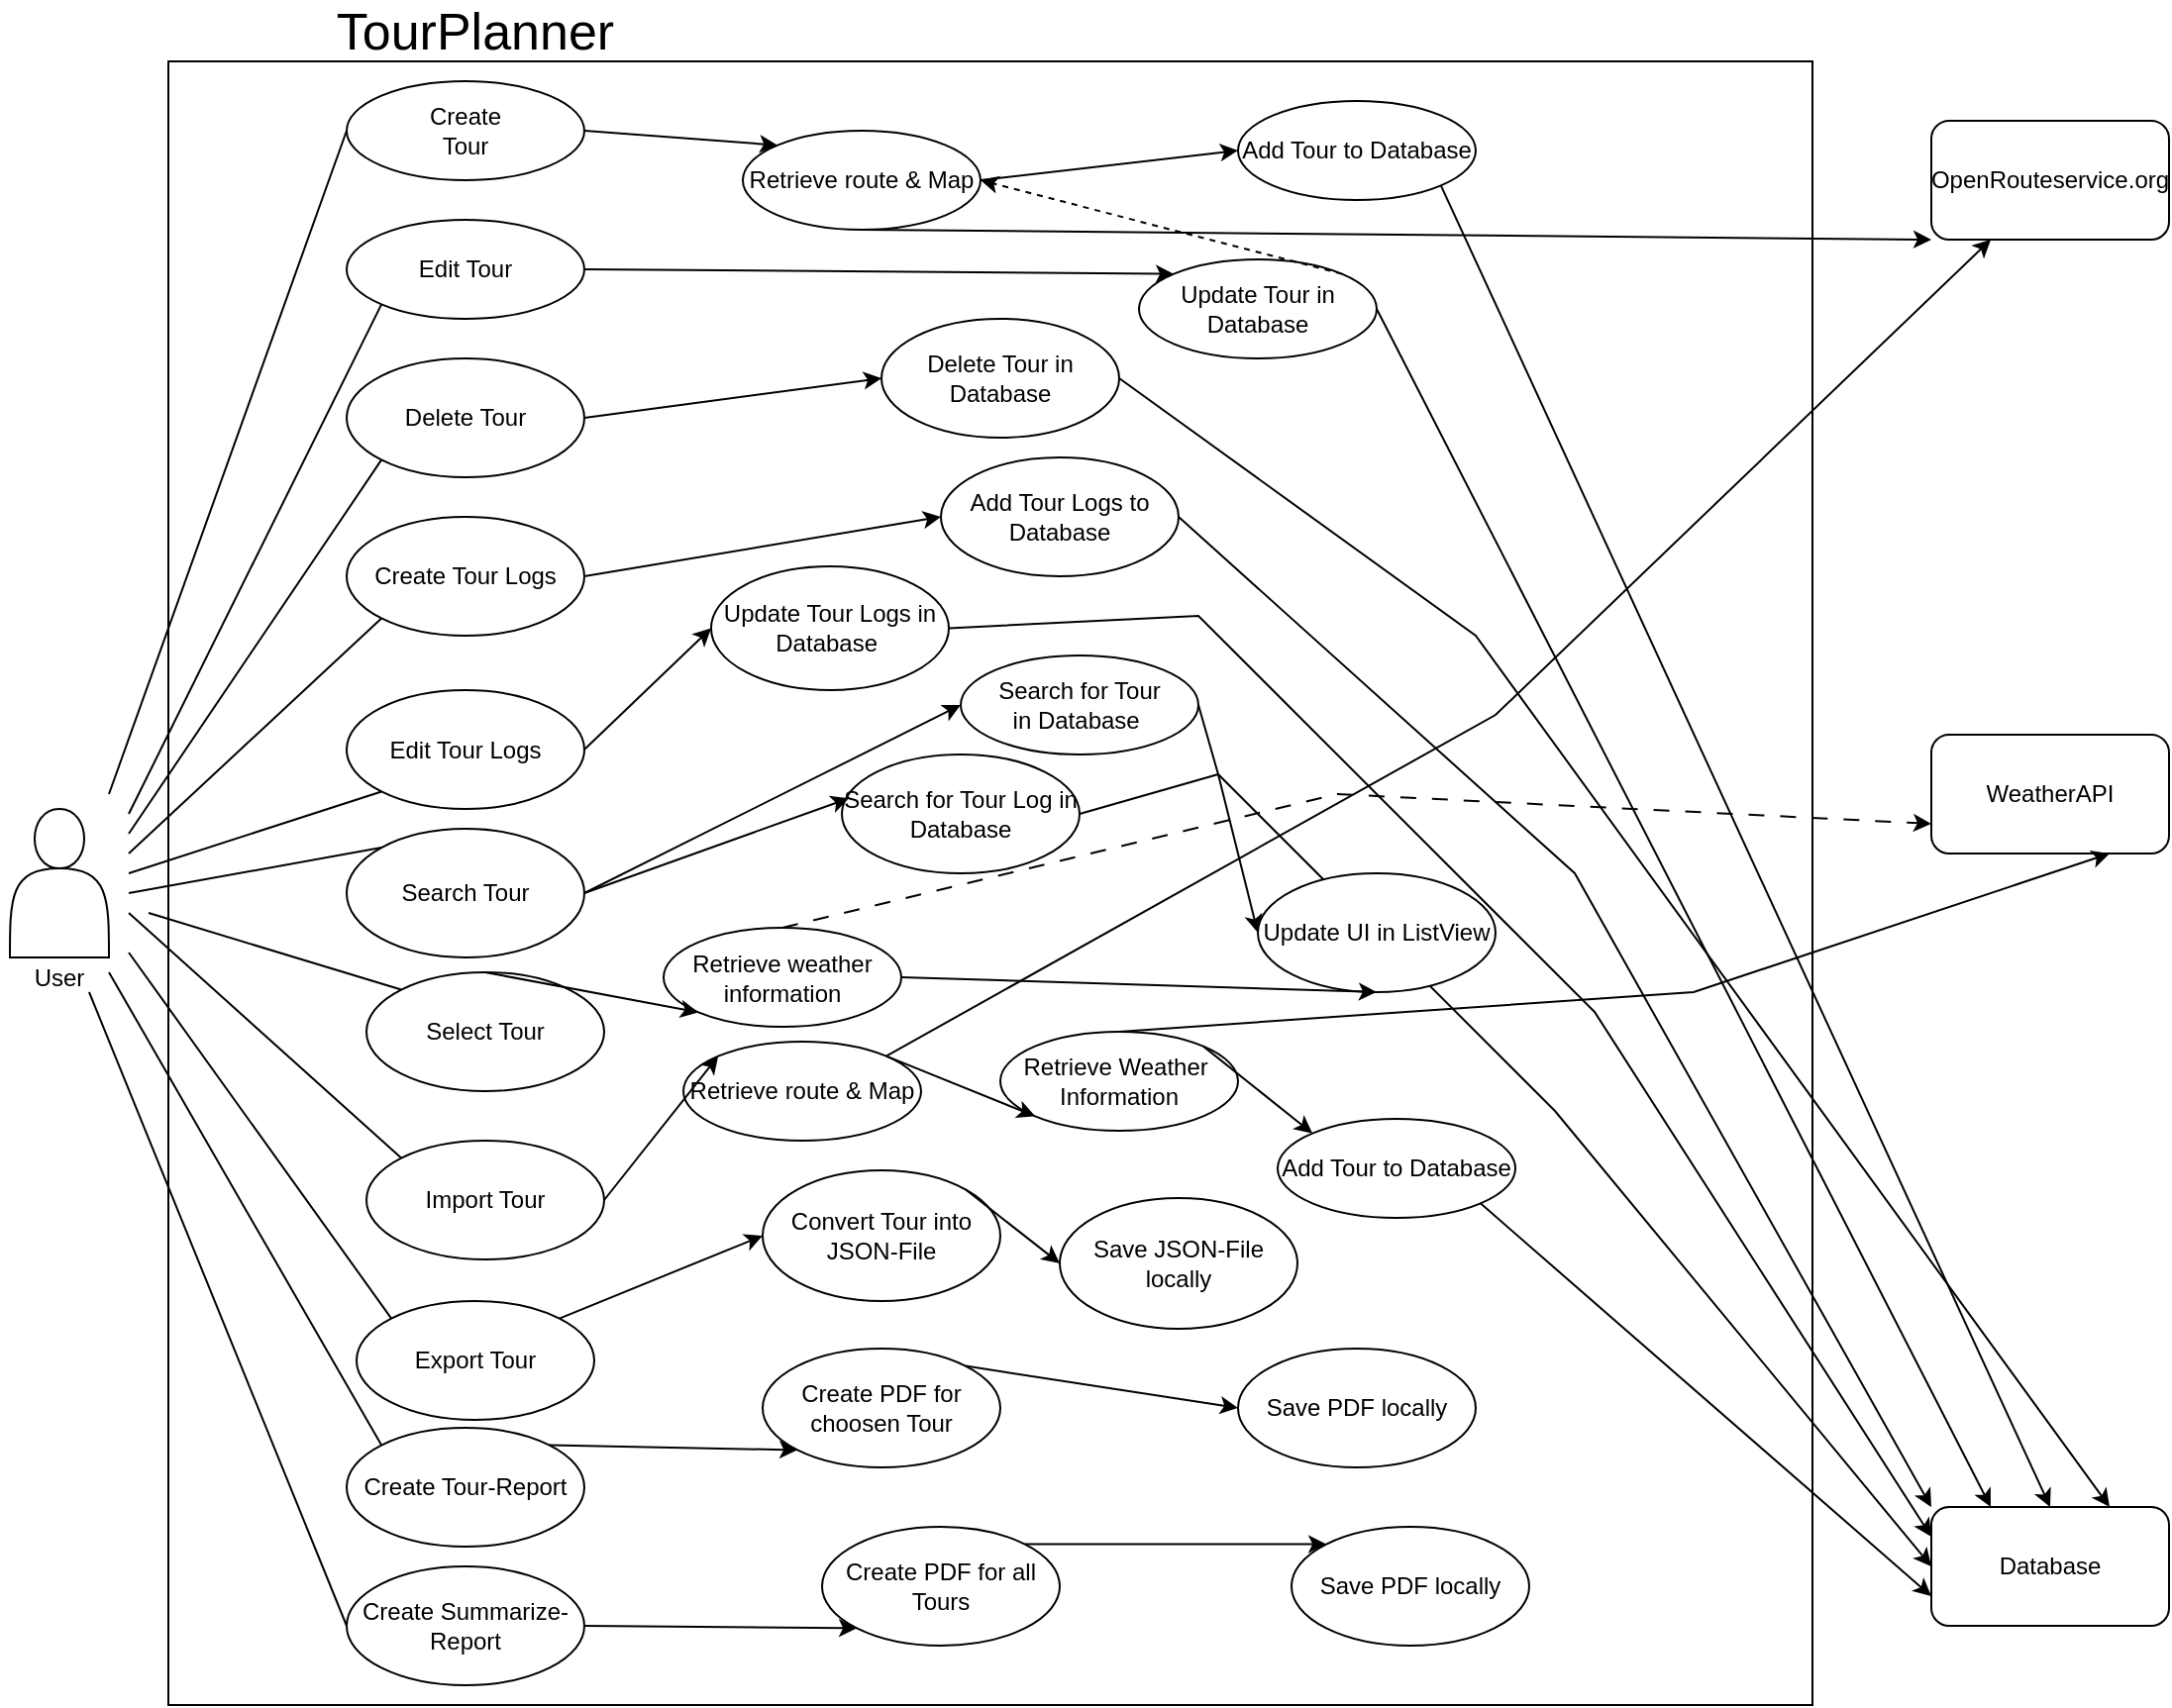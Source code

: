 <mxfile version="27.0.6">
  <diagram name="Seite-1" id="vnSra3b_y5CF4egK0JKF">
    <mxGraphModel dx="956" dy="538" grid="1" gridSize="10" guides="1" tooltips="1" connect="1" arrows="1" fold="1" page="1" pageScale="1" pageWidth="827" pageHeight="1169" math="0" shadow="0">
      <root>
        <mxCell id="0" />
        <mxCell id="1" parent="0" />
        <mxCell id="Kbu64mPvR5l6y5tztJap-2" value="" style="shape=actor;whiteSpace=wrap;html=1;" parent="1" vertex="1">
          <mxGeometry x="60" y="417.5" width="50" height="75" as="geometry" />
        </mxCell>
        <mxCell id="fxFDLCtM2jdAvqrhmvzJ-1" value="" style="whiteSpace=wrap;html=1;aspect=fixed;" parent="1" vertex="1">
          <mxGeometry x="140" y="40" width="830" height="830" as="geometry" />
        </mxCell>
        <mxCell id="fxFDLCtM2jdAvqrhmvzJ-2" value="WeatherAPI" style="rounded=1;whiteSpace=wrap;html=1;" parent="1" vertex="1">
          <mxGeometry x="1030" y="380" width="120" height="60" as="geometry" />
        </mxCell>
        <mxCell id="fxFDLCtM2jdAvqrhmvzJ-3" value="Database" style="rounded=1;whiteSpace=wrap;html=1;" parent="1" vertex="1">
          <mxGeometry x="1030" y="770" width="120" height="60" as="geometry" />
        </mxCell>
        <mxCell id="fxFDLCtM2jdAvqrhmvzJ-4" value="OpenRouteservice.org" style="rounded=1;whiteSpace=wrap;html=1;" parent="1" vertex="1">
          <mxGeometry x="1030" y="70" width="120" height="60" as="geometry" />
        </mxCell>
        <mxCell id="fxFDLCtM2jdAvqrhmvzJ-5" value="&lt;font style=&quot;font-size: 26px;&quot;&gt;TourPlanner&lt;/font&gt;" style="text;html=1;strokeColor=none;fillColor=none;align=center;verticalAlign=middle;whiteSpace=wrap;rounded=0;" parent="1" vertex="1">
          <mxGeometry x="140" y="10" width="310" height="30" as="geometry" />
        </mxCell>
        <mxCell id="fxFDLCtM2jdAvqrhmvzJ-6" value="Import Tour" style="ellipse;whiteSpace=wrap;html=1;" parent="1" vertex="1">
          <mxGeometry x="240" y="585" width="120" height="60" as="geometry" />
        </mxCell>
        <mxCell id="fxFDLCtM2jdAvqrhmvzJ-7" value="Edit Tour Logs" style="ellipse;whiteSpace=wrap;html=1;" parent="1" vertex="1">
          <mxGeometry x="230" y="357.5" width="120" height="60" as="geometry" />
        </mxCell>
        <mxCell id="fxFDLCtM2jdAvqrhmvzJ-8" value="Search Tour" style="ellipse;whiteSpace=wrap;html=1;" parent="1" vertex="1">
          <mxGeometry x="230" y="427.5" width="120" height="65" as="geometry" />
        </mxCell>
        <mxCell id="fxFDLCtM2jdAvqrhmvzJ-9" value="Create Tour Logs" style="ellipse;whiteSpace=wrap;html=1;" parent="1" vertex="1">
          <mxGeometry x="230" y="270" width="120" height="60" as="geometry" />
        </mxCell>
        <mxCell id="fxFDLCtM2jdAvqrhmvzJ-10" value="Delete Tour" style="ellipse;whiteSpace=wrap;html=1;" parent="1" vertex="1">
          <mxGeometry x="230" y="190" width="120" height="60" as="geometry" />
        </mxCell>
        <mxCell id="fxFDLCtM2jdAvqrhmvzJ-11" value="Edit Tour" style="ellipse;whiteSpace=wrap;html=1;" parent="1" vertex="1">
          <mxGeometry x="230" y="120" width="120" height="50" as="geometry" />
        </mxCell>
        <mxCell id="fxFDLCtM2jdAvqrhmvzJ-12" value="" style="ellipse;whiteSpace=wrap;html=1;" parent="1" vertex="1">
          <mxGeometry x="230" y="50" width="120" height="50" as="geometry" />
        </mxCell>
        <mxCell id="fxFDLCtM2jdAvqrhmvzJ-13" value="Export Tour" style="ellipse;whiteSpace=wrap;html=1;" parent="1" vertex="1">
          <mxGeometry x="235" y="666" width="120" height="60" as="geometry" />
        </mxCell>
        <mxCell id="fxFDLCtM2jdAvqrhmvzJ-14" value="Create Tour-Report" style="ellipse;whiteSpace=wrap;html=1;" parent="1" vertex="1">
          <mxGeometry x="230" y="730" width="120" height="60" as="geometry" />
        </mxCell>
        <mxCell id="fxFDLCtM2jdAvqrhmvzJ-16" value="Create Tour" style="text;html=1;strokeColor=none;fillColor=none;align=center;verticalAlign=middle;whiteSpace=wrap;rounded=0;" parent="1" vertex="1">
          <mxGeometry x="260" y="60" width="60" height="30" as="geometry" />
        </mxCell>
        <mxCell id="fxFDLCtM2jdAvqrhmvzJ-17" value="Create Summarize-Report" style="ellipse;whiteSpace=wrap;html=1;" parent="1" vertex="1">
          <mxGeometry x="230" y="800" width="120" height="60" as="geometry" />
        </mxCell>
        <mxCell id="fxFDLCtM2jdAvqrhmvzJ-19" value="Retrieve route &amp;amp; Map" style="ellipse;whiteSpace=wrap;html=1;" parent="1" vertex="1">
          <mxGeometry x="430" y="75" width="120" height="50" as="geometry" />
        </mxCell>
        <mxCell id="fxFDLCtM2jdAvqrhmvzJ-20" value="Add Tour to Database" style="ellipse;whiteSpace=wrap;html=1;" parent="1" vertex="1">
          <mxGeometry x="680" y="60" width="120" height="50" as="geometry" />
        </mxCell>
        <mxCell id="fxFDLCtM2jdAvqrhmvzJ-21" value="" style="endArrow=classic;html=1;rounded=0;exitX=1;exitY=0.5;exitDx=0;exitDy=0;entryX=0;entryY=0;entryDx=0;entryDy=0;" parent="1" source="fxFDLCtM2jdAvqrhmvzJ-12" target="fxFDLCtM2jdAvqrhmvzJ-19" edge="1">
          <mxGeometry width="50" height="50" relative="1" as="geometry">
            <mxPoint x="450" y="370" as="sourcePoint" />
            <mxPoint x="500" y="320" as="targetPoint" />
          </mxGeometry>
        </mxCell>
        <mxCell id="fxFDLCtM2jdAvqrhmvzJ-22" value="" style="endArrow=classic;html=1;rounded=0;exitX=0.5;exitY=1;exitDx=0;exitDy=0;entryX=0;entryY=1;entryDx=0;entryDy=0;" parent="1" source="fxFDLCtM2jdAvqrhmvzJ-19" target="fxFDLCtM2jdAvqrhmvzJ-4" edge="1">
          <mxGeometry width="50" height="50" relative="1" as="geometry">
            <mxPoint x="450" y="370" as="sourcePoint" />
            <mxPoint x="500" y="320" as="targetPoint" />
          </mxGeometry>
        </mxCell>
        <mxCell id="fxFDLCtM2jdAvqrhmvzJ-24" value="" style="endArrow=classic;html=1;rounded=0;exitX=1;exitY=0.5;exitDx=0;exitDy=0;entryX=0;entryY=0.5;entryDx=0;entryDy=0;" parent="1" source="fxFDLCtM2jdAvqrhmvzJ-19" target="fxFDLCtM2jdAvqrhmvzJ-20" edge="1">
          <mxGeometry width="50" height="50" relative="1" as="geometry">
            <mxPoint x="450" y="370" as="sourcePoint" />
            <mxPoint x="610" y="75" as="targetPoint" />
          </mxGeometry>
        </mxCell>
        <mxCell id="fxFDLCtM2jdAvqrhmvzJ-26" value="" style="endArrow=classic;html=1;rounded=0;exitX=1;exitY=1;exitDx=0;exitDy=0;entryX=0.5;entryY=0;entryDx=0;entryDy=0;" parent="1" source="fxFDLCtM2jdAvqrhmvzJ-20" target="fxFDLCtM2jdAvqrhmvzJ-3" edge="1">
          <mxGeometry width="50" height="50" relative="1" as="geometry">
            <mxPoint x="590" y="410" as="sourcePoint" />
            <mxPoint x="640" y="360" as="targetPoint" />
          </mxGeometry>
        </mxCell>
        <mxCell id="fxFDLCtM2jdAvqrhmvzJ-27" value="Update Tour in Database" style="ellipse;whiteSpace=wrap;html=1;" parent="1" vertex="1">
          <mxGeometry x="630" y="140" width="120" height="50" as="geometry" />
        </mxCell>
        <mxCell id="fxFDLCtM2jdAvqrhmvzJ-28" value="" style="endArrow=classic;html=1;rounded=0;exitX=1;exitY=0.5;exitDx=0;exitDy=0;entryX=0;entryY=0;entryDx=0;entryDy=0;" parent="1" source="fxFDLCtM2jdAvqrhmvzJ-11" target="fxFDLCtM2jdAvqrhmvzJ-27" edge="1">
          <mxGeometry width="50" height="50" relative="1" as="geometry">
            <mxPoint x="630" y="440" as="sourcePoint" />
            <mxPoint x="680" y="390" as="targetPoint" />
          </mxGeometry>
        </mxCell>
        <mxCell id="fxFDLCtM2jdAvqrhmvzJ-29" value="" style="endArrow=classic;html=1;rounded=0;exitX=1;exitY=0.5;exitDx=0;exitDy=0;entryX=0.25;entryY=0;entryDx=0;entryDy=0;" parent="1" source="fxFDLCtM2jdAvqrhmvzJ-27" target="fxFDLCtM2jdAvqrhmvzJ-3" edge="1">
          <mxGeometry width="50" height="50" relative="1" as="geometry">
            <mxPoint x="630" y="440" as="sourcePoint" />
            <mxPoint x="680" y="390" as="targetPoint" />
          </mxGeometry>
        </mxCell>
        <mxCell id="fxFDLCtM2jdAvqrhmvzJ-30" value="" style="endArrow=classic;html=1;rounded=0;dashed=1;exitX=1;exitY=0;exitDx=0;exitDy=0;entryX=1;entryY=0.5;entryDx=0;entryDy=0;" parent="1" source="fxFDLCtM2jdAvqrhmvzJ-27" target="fxFDLCtM2jdAvqrhmvzJ-19" edge="1">
          <mxGeometry width="50" height="50" relative="1" as="geometry">
            <mxPoint x="680" y="470" as="sourcePoint" />
            <mxPoint x="730" y="420" as="targetPoint" />
          </mxGeometry>
        </mxCell>
        <mxCell id="fxFDLCtM2jdAvqrhmvzJ-32" value="Delete Tour in Database" style="ellipse;whiteSpace=wrap;html=1;" parent="1" vertex="1">
          <mxGeometry x="500" y="170" width="120" height="60" as="geometry" />
        </mxCell>
        <mxCell id="fxFDLCtM2jdAvqrhmvzJ-33" value="" style="endArrow=classic;html=1;rounded=0;exitX=1;exitY=0.5;exitDx=0;exitDy=0;entryX=0;entryY=0.5;entryDx=0;entryDy=0;" parent="1" source="fxFDLCtM2jdAvqrhmvzJ-10" target="fxFDLCtM2jdAvqrhmvzJ-32" edge="1">
          <mxGeometry width="50" height="50" relative="1" as="geometry">
            <mxPoint x="680" y="470" as="sourcePoint" />
            <mxPoint x="730" y="420" as="targetPoint" />
          </mxGeometry>
        </mxCell>
        <mxCell id="fxFDLCtM2jdAvqrhmvzJ-34" value="" style="endArrow=classic;html=1;rounded=0;exitX=1;exitY=0.5;exitDx=0;exitDy=0;entryX=0.75;entryY=0;entryDx=0;entryDy=0;" parent="1" source="fxFDLCtM2jdAvqrhmvzJ-32" target="fxFDLCtM2jdAvqrhmvzJ-3" edge="1">
          <mxGeometry width="50" height="50" relative="1" as="geometry">
            <mxPoint x="680" y="470" as="sourcePoint" />
            <mxPoint x="730" y="420" as="targetPoint" />
            <Array as="points">
              <mxPoint x="800" y="330" />
            </Array>
          </mxGeometry>
        </mxCell>
        <mxCell id="fxFDLCtM2jdAvqrhmvzJ-35" value="Add Tour Logs to Database" style="ellipse;whiteSpace=wrap;html=1;" parent="1" vertex="1">
          <mxGeometry x="530" y="240" width="120" height="60" as="geometry" />
        </mxCell>
        <mxCell id="fxFDLCtM2jdAvqrhmvzJ-36" value="" style="endArrow=classic;html=1;rounded=0;exitX=1;exitY=0.5;exitDx=0;exitDy=0;entryX=0;entryY=0.5;entryDx=0;entryDy=0;" parent="1" source="fxFDLCtM2jdAvqrhmvzJ-9" target="fxFDLCtM2jdAvqrhmvzJ-35" edge="1">
          <mxGeometry width="50" height="50" relative="1" as="geometry">
            <mxPoint x="680" y="470" as="sourcePoint" />
            <mxPoint x="730" y="420" as="targetPoint" />
          </mxGeometry>
        </mxCell>
        <mxCell id="fxFDLCtM2jdAvqrhmvzJ-37" value="" style="endArrow=classic;html=1;rounded=0;exitX=1;exitY=0.5;exitDx=0;exitDy=0;entryX=0;entryY=0;entryDx=0;entryDy=0;" parent="1" source="fxFDLCtM2jdAvqrhmvzJ-35" target="fxFDLCtM2jdAvqrhmvzJ-3" edge="1">
          <mxGeometry width="50" height="50" relative="1" as="geometry">
            <mxPoint x="680" y="470" as="sourcePoint" />
            <mxPoint x="730" y="420" as="targetPoint" />
            <Array as="points">
              <mxPoint x="850" y="450" />
            </Array>
          </mxGeometry>
        </mxCell>
        <mxCell id="fxFDLCtM2jdAvqrhmvzJ-38" value="Update Tour Logs in Database&amp;nbsp;" style="ellipse;whiteSpace=wrap;html=1;" parent="1" vertex="1">
          <mxGeometry x="414" y="295" width="120" height="62.5" as="geometry" />
        </mxCell>
        <mxCell id="fxFDLCtM2jdAvqrhmvzJ-39" value="" style="endArrow=classic;html=1;rounded=0;exitX=1;exitY=0.5;exitDx=0;exitDy=0;entryX=0;entryY=0.5;entryDx=0;entryDy=0;" parent="1" source="fxFDLCtM2jdAvqrhmvzJ-7" target="fxFDLCtM2jdAvqrhmvzJ-38" edge="1">
          <mxGeometry width="50" height="50" relative="1" as="geometry">
            <mxPoint x="680" y="470" as="sourcePoint" />
            <mxPoint x="730" y="420" as="targetPoint" />
          </mxGeometry>
        </mxCell>
        <mxCell id="fxFDLCtM2jdAvqrhmvzJ-40" value="" style="endArrow=classic;html=1;rounded=0;exitX=1;exitY=0.5;exitDx=0;exitDy=0;entryX=0;entryY=0.25;entryDx=0;entryDy=0;" parent="1" source="fxFDLCtM2jdAvqrhmvzJ-38" target="fxFDLCtM2jdAvqrhmvzJ-3" edge="1">
          <mxGeometry width="50" height="50" relative="1" as="geometry">
            <mxPoint x="680" y="470" as="sourcePoint" />
            <mxPoint x="730" y="420" as="targetPoint" />
            <Array as="points">
              <mxPoint x="660" y="320" />
              <mxPoint x="860" y="520" />
            </Array>
          </mxGeometry>
        </mxCell>
        <mxCell id="fxFDLCtM2jdAvqrhmvzJ-41" value="Search for Tour Log in Database" style="ellipse;whiteSpace=wrap;html=1;" parent="1" vertex="1">
          <mxGeometry x="480" y="390" width="120" height="60" as="geometry" />
        </mxCell>
        <mxCell id="fxFDLCtM2jdAvqrhmvzJ-42" value="Search for Tour&lt;br&gt;in Database&amp;nbsp;" style="ellipse;whiteSpace=wrap;html=1;" parent="1" vertex="1">
          <mxGeometry x="540" y="340" width="120" height="50" as="geometry" />
        </mxCell>
        <mxCell id="fxFDLCtM2jdAvqrhmvzJ-43" value="" style="endArrow=classic;html=1;rounded=0;exitX=1;exitY=0.5;exitDx=0;exitDy=0;entryX=0;entryY=0.5;entryDx=0;entryDy=0;" parent="1" source="fxFDLCtM2jdAvqrhmvzJ-8" target="fxFDLCtM2jdAvqrhmvzJ-42" edge="1">
          <mxGeometry width="50" height="50" relative="1" as="geometry">
            <mxPoint x="640" y="480" as="sourcePoint" />
            <mxPoint x="690" y="430" as="targetPoint" />
          </mxGeometry>
        </mxCell>
        <mxCell id="fxFDLCtM2jdAvqrhmvzJ-44" value="" style="endArrow=classic;html=1;rounded=0;exitX=1;exitY=0.5;exitDx=0;exitDy=0;entryX=0.03;entryY=0.368;entryDx=0;entryDy=0;entryPerimeter=0;" parent="1" source="fxFDLCtM2jdAvqrhmvzJ-8" target="fxFDLCtM2jdAvqrhmvzJ-41" edge="1">
          <mxGeometry width="50" height="50" relative="1" as="geometry">
            <mxPoint x="640" y="480" as="sourcePoint" />
            <mxPoint x="690" y="430" as="targetPoint" />
          </mxGeometry>
        </mxCell>
        <mxCell id="fxFDLCtM2jdAvqrhmvzJ-45" value="" style="endArrow=none;html=1;rounded=0;exitX=1;exitY=0.5;exitDx=0;exitDy=0;entryX=1;entryY=0.5;entryDx=0;entryDy=0;" parent="1" source="fxFDLCtM2jdAvqrhmvzJ-42" target="fxFDLCtM2jdAvqrhmvzJ-41" edge="1">
          <mxGeometry width="50" height="50" relative="1" as="geometry">
            <mxPoint x="640" y="480" as="sourcePoint" />
            <mxPoint x="690" y="430" as="targetPoint" />
            <Array as="points">
              <mxPoint x="670" y="400" />
            </Array>
          </mxGeometry>
        </mxCell>
        <mxCell id="fxFDLCtM2jdAvqrhmvzJ-46" value="" style="endArrow=classic;html=1;rounded=0;entryX=0;entryY=0.5;entryDx=0;entryDy=0;" parent="1" target="fxFDLCtM2jdAvqrhmvzJ-3" edge="1">
          <mxGeometry width="50" height="50" relative="1" as="geometry">
            <mxPoint x="670" y="400" as="sourcePoint" />
            <mxPoint x="690" y="430" as="targetPoint" />
            <Array as="points">
              <mxPoint x="840" y="570" />
            </Array>
          </mxGeometry>
        </mxCell>
        <mxCell id="fxFDLCtM2jdAvqrhmvzJ-48" value="" style="endArrow=classic;html=1;rounded=0;entryX=0;entryY=0.5;entryDx=0;entryDy=0;" parent="1" target="fxFDLCtM2jdAvqrhmvzJ-49" edge="1">
          <mxGeometry width="50" height="50" relative="1" as="geometry">
            <mxPoint x="670" y="400" as="sourcePoint" />
            <mxPoint x="670" y="460" as="targetPoint" />
          </mxGeometry>
        </mxCell>
        <mxCell id="fxFDLCtM2jdAvqrhmvzJ-49" value="Update UI in ListView" style="ellipse;whiteSpace=wrap;html=1;" parent="1" vertex="1">
          <mxGeometry x="690" y="450" width="120" height="60" as="geometry" />
        </mxCell>
        <mxCell id="fxFDLCtM2jdAvqrhmvzJ-50" value="Retrieve route &amp;amp; Map" style="ellipse;whiteSpace=wrap;html=1;" parent="1" vertex="1">
          <mxGeometry x="400" y="535" width="120" height="50" as="geometry" />
        </mxCell>
        <mxCell id="fxFDLCtM2jdAvqrhmvzJ-51" value="Retrieve Weather&amp;nbsp;&lt;br&gt;Information" style="ellipse;whiteSpace=wrap;html=1;" parent="1" vertex="1">
          <mxGeometry x="560" y="530" width="120" height="50" as="geometry" />
        </mxCell>
        <mxCell id="fxFDLCtM2jdAvqrhmvzJ-52" value="Add Tour to Database" style="ellipse;whiteSpace=wrap;html=1;" parent="1" vertex="1">
          <mxGeometry x="700" y="574" width="120" height="50" as="geometry" />
        </mxCell>
        <mxCell id="fxFDLCtM2jdAvqrhmvzJ-53" value="" style="endArrow=classic;html=1;rounded=0;exitX=1;exitY=0.5;exitDx=0;exitDy=0;entryX=0;entryY=0;entryDx=0;entryDy=0;" parent="1" source="fxFDLCtM2jdAvqrhmvzJ-6" target="fxFDLCtM2jdAvqrhmvzJ-50" edge="1">
          <mxGeometry width="50" height="50" relative="1" as="geometry">
            <mxPoint x="620" y="500" as="sourcePoint" />
            <mxPoint x="670" y="450" as="targetPoint" />
          </mxGeometry>
        </mxCell>
        <mxCell id="fxFDLCtM2jdAvqrhmvzJ-54" value="" style="endArrow=classic;html=1;rounded=0;exitX=1;exitY=0;exitDx=0;exitDy=0;entryX=0;entryY=1;entryDx=0;entryDy=0;" parent="1" source="fxFDLCtM2jdAvqrhmvzJ-50" target="fxFDLCtM2jdAvqrhmvzJ-51" edge="1">
          <mxGeometry width="50" height="50" relative="1" as="geometry">
            <mxPoint x="620" y="500" as="sourcePoint" />
            <mxPoint x="670" y="450" as="targetPoint" />
          </mxGeometry>
        </mxCell>
        <mxCell id="fxFDLCtM2jdAvqrhmvzJ-55" value="" style="endArrow=classic;html=1;rounded=0;exitX=1;exitY=0;exitDx=0;exitDy=0;entryX=0;entryY=0;entryDx=0;entryDy=0;" parent="1" source="fxFDLCtM2jdAvqrhmvzJ-51" target="fxFDLCtM2jdAvqrhmvzJ-52" edge="1">
          <mxGeometry width="50" height="50" relative="1" as="geometry">
            <mxPoint x="620" y="500" as="sourcePoint" />
            <mxPoint x="670" y="450" as="targetPoint" />
          </mxGeometry>
        </mxCell>
        <mxCell id="fxFDLCtM2jdAvqrhmvzJ-56" value="" style="endArrow=classic;html=1;rounded=0;exitX=1;exitY=1;exitDx=0;exitDy=0;entryX=0;entryY=0.75;entryDx=0;entryDy=0;" parent="1" source="fxFDLCtM2jdAvqrhmvzJ-52" target="fxFDLCtM2jdAvqrhmvzJ-3" edge="1">
          <mxGeometry width="50" height="50" relative="1" as="geometry">
            <mxPoint x="620" y="500" as="sourcePoint" />
            <mxPoint x="670" y="450" as="targetPoint" />
          </mxGeometry>
        </mxCell>
        <mxCell id="fxFDLCtM2jdAvqrhmvzJ-57" value="" style="endArrow=classic;html=1;rounded=0;exitX=1;exitY=0;exitDx=0;exitDy=0;entryX=0.25;entryY=1;entryDx=0;entryDy=0;" parent="1" source="fxFDLCtM2jdAvqrhmvzJ-50" target="fxFDLCtM2jdAvqrhmvzJ-4" edge="1">
          <mxGeometry width="50" height="50" relative="1" as="geometry">
            <mxPoint x="620" y="500" as="sourcePoint" />
            <mxPoint x="670" y="450" as="targetPoint" />
            <Array as="points">
              <mxPoint x="810" y="370" />
            </Array>
          </mxGeometry>
        </mxCell>
        <mxCell id="fxFDLCtM2jdAvqrhmvzJ-58" value="" style="endArrow=classic;html=1;rounded=0;exitX=0.5;exitY=0;exitDx=0;exitDy=0;entryX=0.75;entryY=1;entryDx=0;entryDy=0;" parent="1" source="fxFDLCtM2jdAvqrhmvzJ-51" target="fxFDLCtM2jdAvqrhmvzJ-2" edge="1">
          <mxGeometry width="50" height="50" relative="1" as="geometry">
            <mxPoint x="620" y="500" as="sourcePoint" />
            <mxPoint x="670" y="450" as="targetPoint" />
            <Array as="points">
              <mxPoint x="910" y="510" />
            </Array>
          </mxGeometry>
        </mxCell>
        <mxCell id="fxFDLCtM2jdAvqrhmvzJ-59" value="Convert Tour into JSON-File" style="ellipse;whiteSpace=wrap;html=1;" parent="1" vertex="1">
          <mxGeometry x="440" y="600" width="120" height="66" as="geometry" />
        </mxCell>
        <mxCell id="fxFDLCtM2jdAvqrhmvzJ-60" value="" style="endArrow=classic;html=1;rounded=0;exitX=1;exitY=0;exitDx=0;exitDy=0;entryX=0;entryY=0.5;entryDx=0;entryDy=0;" parent="1" source="fxFDLCtM2jdAvqrhmvzJ-13" target="fxFDLCtM2jdAvqrhmvzJ-59" edge="1">
          <mxGeometry width="50" height="50" relative="1" as="geometry">
            <mxPoint x="620" y="500" as="sourcePoint" />
            <mxPoint x="670" y="450" as="targetPoint" />
          </mxGeometry>
        </mxCell>
        <mxCell id="fxFDLCtM2jdAvqrhmvzJ-61" value="Save JSON-File locally" style="ellipse;whiteSpace=wrap;html=1;" parent="1" vertex="1">
          <mxGeometry x="590" y="614" width="120" height="66" as="geometry" />
        </mxCell>
        <mxCell id="fxFDLCtM2jdAvqrhmvzJ-62" value="" style="endArrow=classic;html=1;rounded=0;exitX=1;exitY=0;exitDx=0;exitDy=0;entryX=0;entryY=0.5;entryDx=0;entryDy=0;" parent="1" source="fxFDLCtM2jdAvqrhmvzJ-59" target="fxFDLCtM2jdAvqrhmvzJ-61" edge="1">
          <mxGeometry width="50" height="50" relative="1" as="geometry">
            <mxPoint x="620" y="500" as="sourcePoint" />
            <mxPoint x="670" y="450" as="targetPoint" />
          </mxGeometry>
        </mxCell>
        <mxCell id="fxFDLCtM2jdAvqrhmvzJ-63" value="Create PDF for all Tours" style="ellipse;whiteSpace=wrap;html=1;" parent="1" vertex="1">
          <mxGeometry x="470" y="780" width="120" height="60" as="geometry" />
        </mxCell>
        <mxCell id="fxFDLCtM2jdAvqrhmvzJ-64" value="Create PDF for choosen Tour" style="ellipse;whiteSpace=wrap;html=1;" parent="1" vertex="1">
          <mxGeometry x="440" y="690" width="120" height="60" as="geometry" />
        </mxCell>
        <mxCell id="fxFDLCtM2jdAvqrhmvzJ-65" value="Save PDF locally" style="ellipse;whiteSpace=wrap;html=1;" parent="1" vertex="1">
          <mxGeometry x="707" y="780" width="120" height="60" as="geometry" />
        </mxCell>
        <mxCell id="fxFDLCtM2jdAvqrhmvzJ-66" value="Save PDF locally" style="ellipse;whiteSpace=wrap;html=1;" parent="1" vertex="1">
          <mxGeometry x="680" y="690" width="120" height="60" as="geometry" />
        </mxCell>
        <mxCell id="fxFDLCtM2jdAvqrhmvzJ-67" value="" style="endArrow=classic;html=1;rounded=0;exitX=1;exitY=0;exitDx=0;exitDy=0;entryX=0;entryY=0.5;entryDx=0;entryDy=0;" parent="1" source="fxFDLCtM2jdAvqrhmvzJ-64" target="fxFDLCtM2jdAvqrhmvzJ-66" edge="1">
          <mxGeometry width="50" height="50" relative="1" as="geometry">
            <mxPoint x="610" y="780" as="sourcePoint" />
            <mxPoint x="660" y="730" as="targetPoint" />
          </mxGeometry>
        </mxCell>
        <mxCell id="fxFDLCtM2jdAvqrhmvzJ-68" value="" style="endArrow=classic;html=1;rounded=0;exitX=1;exitY=0;exitDx=0;exitDy=0;entryX=0;entryY=1;entryDx=0;entryDy=0;" parent="1" source="fxFDLCtM2jdAvqrhmvzJ-14" target="fxFDLCtM2jdAvqrhmvzJ-64" edge="1">
          <mxGeometry width="50" height="50" relative="1" as="geometry">
            <mxPoint x="610" y="770" as="sourcePoint" />
            <mxPoint x="660" y="720" as="targetPoint" />
          </mxGeometry>
        </mxCell>
        <mxCell id="fxFDLCtM2jdAvqrhmvzJ-69" value="" style="endArrow=classic;html=1;rounded=0;exitX=1;exitY=0.5;exitDx=0;exitDy=0;entryX=0;entryY=1;entryDx=0;entryDy=0;" parent="1" source="fxFDLCtM2jdAvqrhmvzJ-17" target="fxFDLCtM2jdAvqrhmvzJ-63" edge="1">
          <mxGeometry width="50" height="50" relative="1" as="geometry">
            <mxPoint x="620" y="500" as="sourcePoint" />
            <mxPoint x="670" y="450" as="targetPoint" />
          </mxGeometry>
        </mxCell>
        <mxCell id="fxFDLCtM2jdAvqrhmvzJ-70" value="" style="endArrow=classic;html=1;rounded=0;exitX=1;exitY=0;exitDx=0;exitDy=0;entryX=0;entryY=0;entryDx=0;entryDy=0;" parent="1" source="fxFDLCtM2jdAvqrhmvzJ-63" target="fxFDLCtM2jdAvqrhmvzJ-65" edge="1">
          <mxGeometry width="50" height="50" relative="1" as="geometry">
            <mxPoint x="620" y="500" as="sourcePoint" />
            <mxPoint x="670" y="450" as="targetPoint" />
          </mxGeometry>
        </mxCell>
        <mxCell id="fxFDLCtM2jdAvqrhmvzJ-71" value="" style="endArrow=none;html=1;rounded=0;entryX=0;entryY=0.5;entryDx=0;entryDy=0;" parent="1" target="fxFDLCtM2jdAvqrhmvzJ-12" edge="1">
          <mxGeometry width="50" height="50" relative="1" as="geometry">
            <mxPoint x="110" y="410" as="sourcePoint" />
            <mxPoint x="540" y="400" as="targetPoint" />
          </mxGeometry>
        </mxCell>
        <mxCell id="fxFDLCtM2jdAvqrhmvzJ-72" value="" style="endArrow=none;html=1;rounded=0;entryX=0;entryY=1;entryDx=0;entryDy=0;" parent="1" target="fxFDLCtM2jdAvqrhmvzJ-11" edge="1">
          <mxGeometry width="50" height="50" relative="1" as="geometry">
            <mxPoint x="120" y="420" as="sourcePoint" />
            <mxPoint x="540" y="400" as="targetPoint" />
          </mxGeometry>
        </mxCell>
        <mxCell id="fxFDLCtM2jdAvqrhmvzJ-73" value="" style="endArrow=none;html=1;rounded=0;entryX=0;entryY=1;entryDx=0;entryDy=0;" parent="1" target="fxFDLCtM2jdAvqrhmvzJ-10" edge="1">
          <mxGeometry width="50" height="50" relative="1" as="geometry">
            <mxPoint x="120" y="430" as="sourcePoint" />
            <mxPoint x="540" y="400" as="targetPoint" />
          </mxGeometry>
        </mxCell>
        <mxCell id="fxFDLCtM2jdAvqrhmvzJ-74" value="" style="endArrow=none;html=1;rounded=0;entryX=0;entryY=1;entryDx=0;entryDy=0;" parent="1" target="fxFDLCtM2jdAvqrhmvzJ-9" edge="1">
          <mxGeometry width="50" height="50" relative="1" as="geometry">
            <mxPoint x="120" y="440" as="sourcePoint" />
            <mxPoint x="540" y="400" as="targetPoint" />
          </mxGeometry>
        </mxCell>
        <mxCell id="fxFDLCtM2jdAvqrhmvzJ-75" value="" style="endArrow=none;html=1;rounded=0;entryX=0;entryY=1;entryDx=0;entryDy=0;" parent="1" target="fxFDLCtM2jdAvqrhmvzJ-7" edge="1">
          <mxGeometry width="50" height="50" relative="1" as="geometry">
            <mxPoint x="120" y="450" as="sourcePoint" />
            <mxPoint x="540" y="400" as="targetPoint" />
          </mxGeometry>
        </mxCell>
        <mxCell id="fxFDLCtM2jdAvqrhmvzJ-76" value="" style="endArrow=none;html=1;rounded=0;entryX=0;entryY=0;entryDx=0;entryDy=0;" parent="1" target="fxFDLCtM2jdAvqrhmvzJ-8" edge="1">
          <mxGeometry width="50" height="50" relative="1" as="geometry">
            <mxPoint x="120" y="460" as="sourcePoint" />
            <mxPoint x="540" y="400" as="targetPoint" />
          </mxGeometry>
        </mxCell>
        <mxCell id="fxFDLCtM2jdAvqrhmvzJ-77" value="" style="endArrow=none;html=1;rounded=0;entryX=0;entryY=0;entryDx=0;entryDy=0;" parent="1" target="fxFDLCtM2jdAvqrhmvzJ-6" edge="1">
          <mxGeometry width="50" height="50" relative="1" as="geometry">
            <mxPoint x="120" y="470" as="sourcePoint" />
            <mxPoint x="80" y="600" as="targetPoint" />
          </mxGeometry>
        </mxCell>
        <mxCell id="fxFDLCtM2jdAvqrhmvzJ-78" value="" style="endArrow=none;html=1;rounded=0;entryX=0;entryY=0;entryDx=0;entryDy=0;" parent="1" target="fxFDLCtM2jdAvqrhmvzJ-13" edge="1">
          <mxGeometry width="50" height="50" relative="1" as="geometry">
            <mxPoint x="120" y="490" as="sourcePoint" />
            <mxPoint x="540" y="610" as="targetPoint" />
          </mxGeometry>
        </mxCell>
        <mxCell id="fxFDLCtM2jdAvqrhmvzJ-79" value="" style="endArrow=none;html=1;rounded=0;entryX=0;entryY=0;entryDx=0;entryDy=0;" parent="1" target="fxFDLCtM2jdAvqrhmvzJ-14" edge="1">
          <mxGeometry width="50" height="50" relative="1" as="geometry">
            <mxPoint x="110" y="500" as="sourcePoint" />
            <mxPoint x="540" y="610" as="targetPoint" />
          </mxGeometry>
        </mxCell>
        <mxCell id="fxFDLCtM2jdAvqrhmvzJ-80" value="" style="endArrow=none;html=1;rounded=0;entryX=0;entryY=0.5;entryDx=0;entryDy=0;" parent="1" target="fxFDLCtM2jdAvqrhmvzJ-17" edge="1">
          <mxGeometry width="50" height="50" relative="1" as="geometry">
            <mxPoint x="100" y="510" as="sourcePoint" />
            <mxPoint x="540" y="610" as="targetPoint" />
          </mxGeometry>
        </mxCell>
        <mxCell id="jKhRSbJ60_syspPcAqT4-1" value="Select Tour" style="ellipse;whiteSpace=wrap;html=1;" parent="1" vertex="1">
          <mxGeometry x="240" y="500" width="120" height="60" as="geometry" />
        </mxCell>
        <mxCell id="jKhRSbJ60_syspPcAqT4-2" value="Retrieve weather information" style="ellipse;whiteSpace=wrap;html=1;" parent="1" vertex="1">
          <mxGeometry x="390" y="477.5" width="120" height="50" as="geometry" />
        </mxCell>
        <mxCell id="jKhRSbJ60_syspPcAqT4-3" value="" style="endArrow=classic;html=1;rounded=0;exitX=0.5;exitY=0;exitDx=0;exitDy=0;entryX=0;entryY=1;entryDx=0;entryDy=0;" parent="1" source="jKhRSbJ60_syspPcAqT4-1" target="jKhRSbJ60_syspPcAqT4-2" edge="1">
          <mxGeometry width="50" height="50" relative="1" as="geometry">
            <mxPoint x="700" y="420" as="sourcePoint" />
            <mxPoint x="750" y="370" as="targetPoint" />
          </mxGeometry>
        </mxCell>
        <mxCell id="jKhRSbJ60_syspPcAqT4-4" value="" style="endArrow=classic;html=1;rounded=0;exitX=0.5;exitY=0;exitDx=0;exitDy=0;entryX=0;entryY=0.75;entryDx=0;entryDy=0;dashed=1;dashPattern=8 8;" parent="1" source="jKhRSbJ60_syspPcAqT4-2" target="fxFDLCtM2jdAvqrhmvzJ-2" edge="1">
          <mxGeometry width="50" height="50" relative="1" as="geometry">
            <mxPoint x="700" y="420" as="sourcePoint" />
            <mxPoint x="750" y="370" as="targetPoint" />
            <Array as="points">
              <mxPoint x="730" y="410" />
            </Array>
          </mxGeometry>
        </mxCell>
        <mxCell id="jKhRSbJ60_syspPcAqT4-5" value="" style="endArrow=classic;html=1;rounded=0;exitX=1;exitY=0.5;exitDx=0;exitDy=0;entryX=0.5;entryY=1;entryDx=0;entryDy=0;" parent="1" source="jKhRSbJ60_syspPcAqT4-2" target="fxFDLCtM2jdAvqrhmvzJ-49" edge="1">
          <mxGeometry width="50" height="50" relative="1" as="geometry">
            <mxPoint x="700" y="520" as="sourcePoint" />
            <mxPoint x="750" y="470" as="targetPoint" />
          </mxGeometry>
        </mxCell>
        <mxCell id="jKhRSbJ60_syspPcAqT4-6" value="" style="endArrow=none;html=1;rounded=0;entryX=0;entryY=0;entryDx=0;entryDy=0;" parent="1" target="jKhRSbJ60_syspPcAqT4-1" edge="1">
          <mxGeometry width="50" height="50" relative="1" as="geometry">
            <mxPoint x="130" y="470" as="sourcePoint" />
            <mxPoint x="750" y="470" as="targetPoint" />
          </mxGeometry>
        </mxCell>
        <mxCell id="zvIcw989S4vbqiQFl49g-1" value="User" style="text;html=1;align=center;verticalAlign=middle;whiteSpace=wrap;rounded=0;" vertex="1" parent="1">
          <mxGeometry x="55" y="488" width="60" height="30" as="geometry" />
        </mxCell>
      </root>
    </mxGraphModel>
  </diagram>
</mxfile>

